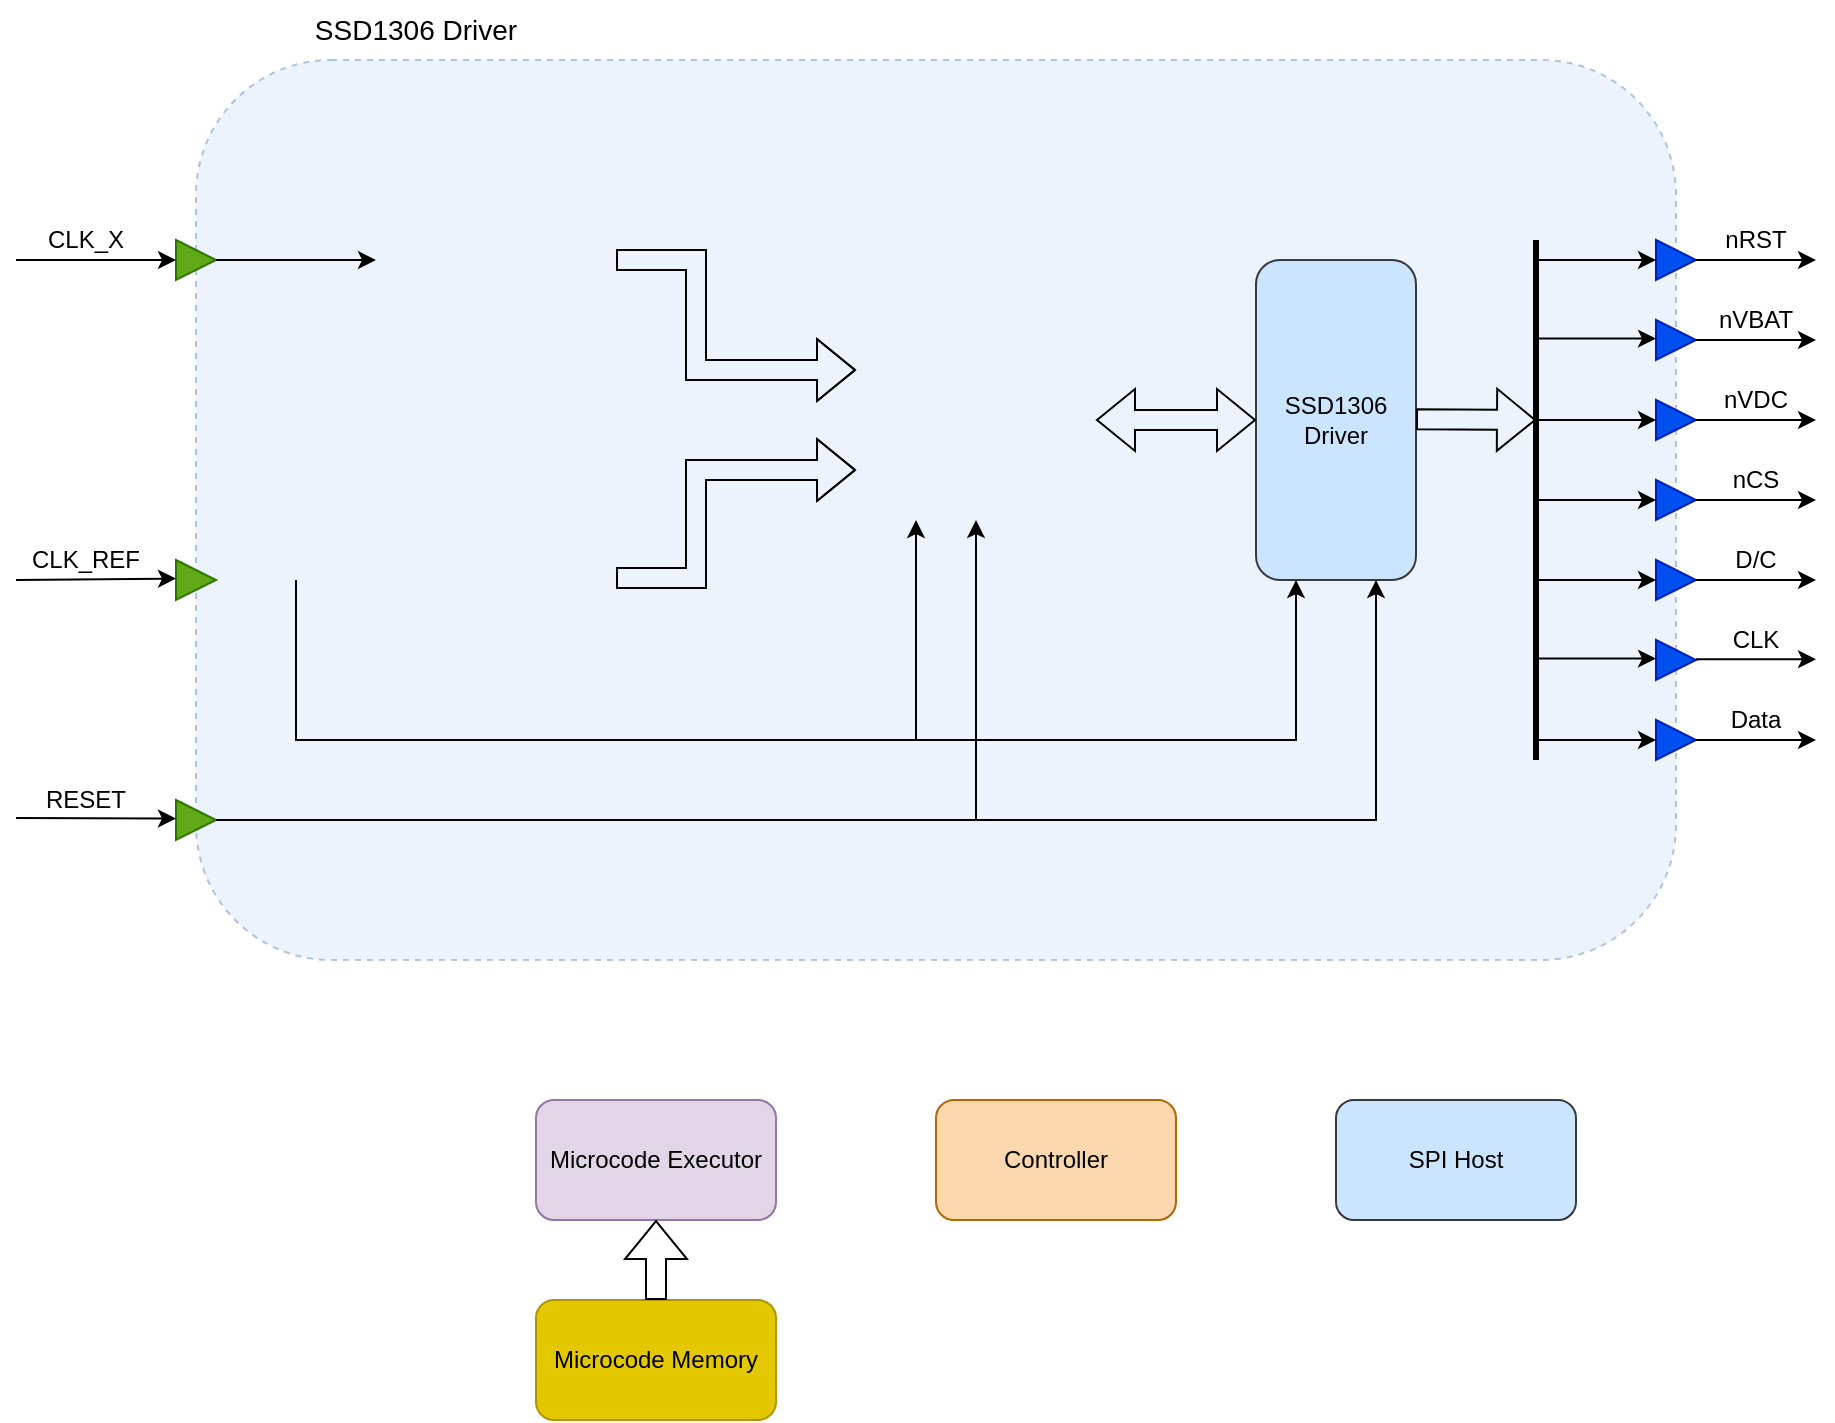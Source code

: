 <mxfile version="24.7.8">
  <diagram name="Page-1" id="R4XA7tSctUNUyfBh0-gc">
    <mxGraphModel dx="1502" dy="866" grid="1" gridSize="10" guides="1" tooltips="1" connect="1" arrows="1" fold="1" page="1" pageScale="1" pageWidth="1100" pageHeight="850" math="0" shadow="0">
      <root>
        <mxCell id="0" />
        <mxCell id="1" parent="0" />
        <mxCell id="vJI1p02DLTC_4uBa_MS3-52" value="" style="rounded=1;whiteSpace=wrap;html=1;fillColor=#dae8fc;dashed=1;strokeColor=#6c8ebf;opacity=50;" parent="1" vertex="1">
          <mxGeometry x="230" y="100" width="740" height="450" as="geometry" />
        </mxCell>
        <mxCell id="vJI1p02DLTC_4uBa_MS3-1" value="" style="triangle;whiteSpace=wrap;html=1;fillColor=#60a917;fontColor=#ffffff;strokeColor=#2D7600;" parent="1" vertex="1">
          <mxGeometry x="220" y="190" width="20" height="20" as="geometry" />
        </mxCell>
        <mxCell id="vJI1p02DLTC_4uBa_MS3-6" value="" style="triangle;whiteSpace=wrap;html=1;fillColor=#0050ef;fontColor=#ffffff;strokeColor=#001DBC;" parent="1" vertex="1">
          <mxGeometry x="960" y="190" width="20" height="20" as="geometry" />
        </mxCell>
        <mxCell id="vJI1p02DLTC_4uBa_MS3-7" value="" style="triangle;whiteSpace=wrap;html=1;fillColor=#0050ef;fontColor=#ffffff;strokeColor=#001DBC;" parent="1" vertex="1">
          <mxGeometry x="960" y="230" width="20" height="20" as="geometry" />
        </mxCell>
        <mxCell id="vJI1p02DLTC_4uBa_MS3-8" value="" style="triangle;whiteSpace=wrap;html=1;fillColor=#0050ef;fontColor=#ffffff;strokeColor=#001DBC;" parent="1" vertex="1">
          <mxGeometry x="960" y="270" width="20" height="20" as="geometry" />
        </mxCell>
        <mxCell id="vJI1p02DLTC_4uBa_MS3-9" value="" style="triangle;whiteSpace=wrap;html=1;fillColor=#0050ef;fontColor=#ffffff;strokeColor=#001DBC;" parent="1" vertex="1">
          <mxGeometry x="960" y="310" width="20" height="20" as="geometry" />
        </mxCell>
        <mxCell id="vJI1p02DLTC_4uBa_MS3-10" value="" style="triangle;whiteSpace=wrap;html=1;fillColor=#0050ef;fontColor=#ffffff;strokeColor=#001DBC;" parent="1" vertex="1">
          <mxGeometry x="960" y="350" width="20" height="20" as="geometry" />
        </mxCell>
        <mxCell id="vJI1p02DLTC_4uBa_MS3-11" value="" style="triangle;whiteSpace=wrap;html=1;fillColor=#0050ef;fontColor=#ffffff;strokeColor=#001DBC;" parent="1" vertex="1">
          <mxGeometry x="960" y="390" width="20" height="20" as="geometry" />
        </mxCell>
        <mxCell id="vJI1p02DLTC_4uBa_MS3-12" value="SSD1306&lt;div&gt;Driver&lt;/div&gt;" style="rounded=1;whiteSpace=wrap;html=1;fillColor=#cce5ff;strokeColor=#36393d;" parent="1" vertex="1">
          <mxGeometry x="760" y="200" width="80" height="160" as="geometry" />
        </mxCell>
        <mxCell id="vJI1p02DLTC_4uBa_MS3-13" value="nRST" style="text;html=1;align=center;verticalAlign=middle;whiteSpace=wrap;rounded=0;" parent="1" vertex="1">
          <mxGeometry x="980" y="180" width="60" height="20" as="geometry" />
        </mxCell>
        <mxCell id="vJI1p02DLTC_4uBa_MS3-14" value="nVBAT" style="text;html=1;align=center;verticalAlign=middle;whiteSpace=wrap;rounded=0;" parent="1" vertex="1">
          <mxGeometry x="980" y="220" width="60" height="20" as="geometry" />
        </mxCell>
        <mxCell id="vJI1p02DLTC_4uBa_MS3-15" value="nVDC" style="text;html=1;align=center;verticalAlign=middle;whiteSpace=wrap;rounded=0;" parent="1" vertex="1">
          <mxGeometry x="980" y="260" width="60" height="20" as="geometry" />
        </mxCell>
        <mxCell id="vJI1p02DLTC_4uBa_MS3-16" value="nCS" style="text;html=1;align=center;verticalAlign=middle;whiteSpace=wrap;rounded=0;" parent="1" vertex="1">
          <mxGeometry x="980" y="300" width="60" height="20" as="geometry" />
        </mxCell>
        <mxCell id="vJI1p02DLTC_4uBa_MS3-17" value="D/C" style="text;html=1;align=center;verticalAlign=middle;whiteSpace=wrap;rounded=0;" parent="1" vertex="1">
          <mxGeometry x="980" y="340" width="60" height="20" as="geometry" />
        </mxCell>
        <mxCell id="vJI1p02DLTC_4uBa_MS3-18" value="Data" style="text;html=1;align=center;verticalAlign=middle;whiteSpace=wrap;rounded=0;" parent="1" vertex="1">
          <mxGeometry x="980" y="420" width="60" height="20" as="geometry" />
        </mxCell>
        <mxCell id="vJI1p02DLTC_4uBa_MS3-19" value="CLK" style="text;html=1;align=center;verticalAlign=middle;whiteSpace=wrap;rounded=0;" parent="1" vertex="1">
          <mxGeometry x="980" y="380" width="60" height="20" as="geometry" />
        </mxCell>
        <mxCell id="vJI1p02DLTC_4uBa_MS3-20" value="" style="triangle;whiteSpace=wrap;html=1;fillColor=#0050ef;fontColor=#ffffff;strokeColor=#001DBC;" parent="1" vertex="1">
          <mxGeometry x="960" y="430" width="20" height="20" as="geometry" />
        </mxCell>
        <mxCell id="vJI1p02DLTC_4uBa_MS3-21" value="Microcode Memory" style="rounded=1;whiteSpace=wrap;html=1;fillColor=#e3c800;strokeColor=#B09500;fontColor=#000000;" parent="1" vertex="1">
          <mxGeometry x="400" y="720" width="120" height="60" as="geometry" />
        </mxCell>
        <mxCell id="vJI1p02DLTC_4uBa_MS3-22" value="Microcode Executor" style="rounded=1;whiteSpace=wrap;html=1;fillColor=#e1d5e7;strokeColor=#9673a6;" parent="1" vertex="1">
          <mxGeometry x="400" y="620" width="120" height="60" as="geometry" />
        </mxCell>
        <mxCell id="vJI1p02DLTC_4uBa_MS3-23" value="" style="shape=flexArrow;endArrow=classic;html=1;rounded=0;entryX=0;entryY=0.25;entryDx=0;entryDy=0;" parent="1" edge="1">
          <mxGeometry width="50" height="50" relative="1" as="geometry">
            <mxPoint x="440" y="200" as="sourcePoint" />
            <mxPoint x="560" y="255" as="targetPoint" />
            <Array as="points">
              <mxPoint x="480" y="200" />
              <mxPoint x="480" y="255" />
            </Array>
          </mxGeometry>
        </mxCell>
        <mxCell id="vJI1p02DLTC_4uBa_MS3-24" value="" style="triangle;whiteSpace=wrap;html=1;fillColor=#60a917;fontColor=#ffffff;strokeColor=#2D7600;" parent="1" vertex="1">
          <mxGeometry x="220" y="350" width="20" height="20" as="geometry" />
        </mxCell>
        <mxCell id="vJI1p02DLTC_4uBa_MS3-25" value="" style="triangle;whiteSpace=wrap;html=1;fillColor=#60a917;fontColor=#ffffff;strokeColor=#2D7600;" parent="1" vertex="1">
          <mxGeometry x="220" y="470" width="20" height="20" as="geometry" />
        </mxCell>
        <mxCell id="vJI1p02DLTC_4uBa_MS3-26" value="CLK_X" style="text;html=1;align=center;verticalAlign=middle;whiteSpace=wrap;rounded=0;" parent="1" vertex="1">
          <mxGeometry x="140" y="180" width="70" height="20" as="geometry" />
        </mxCell>
        <mxCell id="vJI1p02DLTC_4uBa_MS3-27" value="RESET" style="text;html=1;align=center;verticalAlign=middle;whiteSpace=wrap;rounded=0;" parent="1" vertex="1">
          <mxGeometry x="140" y="460" width="70" height="20" as="geometry" />
        </mxCell>
        <mxCell id="vJI1p02DLTC_4uBa_MS3-28" value="CLK_REF" style="text;html=1;align=center;verticalAlign=middle;whiteSpace=wrap;rounded=0;" parent="1" vertex="1">
          <mxGeometry x="140" y="340" width="70" height="20" as="geometry" />
        </mxCell>
        <mxCell id="vJI1p02DLTC_4uBa_MS3-30" value="" style="shape=flexArrow;endArrow=classic;html=1;rounded=0;entryX=0;entryY=0.75;entryDx=0;entryDy=0;" parent="1" edge="1">
          <mxGeometry width="50" height="50" relative="1" as="geometry">
            <mxPoint x="440" y="359" as="sourcePoint" />
            <mxPoint x="560" y="305" as="targetPoint" />
            <Array as="points">
              <mxPoint x="480" y="359" />
              <mxPoint x="480" y="305" />
            </Array>
          </mxGeometry>
        </mxCell>
        <mxCell id="vJI1p02DLTC_4uBa_MS3-31" value="" style="shape=flexArrow;endArrow=classic;html=1;rounded=0;entryX=0;entryY=0.5;entryDx=0;entryDy=0;exitX=1;exitY=0.5;exitDx=0;exitDy=0;startArrow=block;" parent="1" target="vJI1p02DLTC_4uBa_MS3-12" edge="1">
          <mxGeometry width="50" height="50" relative="1" as="geometry">
            <mxPoint x="680" y="280" as="sourcePoint" />
            <mxPoint x="570" y="490" as="targetPoint" />
          </mxGeometry>
        </mxCell>
        <mxCell id="vJI1p02DLTC_4uBa_MS3-33" value="" style="endArrow=classic;html=1;rounded=0;exitX=1;exitY=0.5;exitDx=0;exitDy=0;entryX=0;entryY=0.5;entryDx=0;entryDy=0;" parent="1" edge="1">
          <mxGeometry width="50" height="50" relative="1" as="geometry">
            <mxPoint x="240" y="200" as="sourcePoint" />
            <mxPoint x="320" y="200" as="targetPoint" />
          </mxGeometry>
        </mxCell>
        <mxCell id="vJI1p02DLTC_4uBa_MS3-34" value="" style="endArrow=classic;html=1;rounded=0;exitX=1;exitY=0.5;exitDx=0;exitDy=0;" parent="1" source="vJI1p02DLTC_4uBa_MS3-25" edge="1">
          <mxGeometry width="50" height="50" relative="1" as="geometry">
            <mxPoint x="240" y="520" as="sourcePoint" />
            <mxPoint x="820" y="360" as="targetPoint" />
            <Array as="points">
              <mxPoint x="820" y="480" />
            </Array>
          </mxGeometry>
        </mxCell>
        <mxCell id="vJI1p02DLTC_4uBa_MS3-35" value="" style="endArrow=classic;html=1;rounded=0;entryX=0.5;entryY=1;entryDx=0;entryDy=0;" parent="1" edge="1">
          <mxGeometry width="50" height="50" relative="1" as="geometry">
            <mxPoint x="620" y="480" as="sourcePoint" />
            <mxPoint x="620" y="330" as="targetPoint" />
          </mxGeometry>
        </mxCell>
        <mxCell id="vJI1p02DLTC_4uBa_MS3-37" value="" style="endArrow=classic;html=1;rounded=0;entryX=0.25;entryY=1;entryDx=0;entryDy=0;" parent="1" edge="1">
          <mxGeometry width="50" height="50" relative="1" as="geometry">
            <mxPoint x="590" y="440" as="sourcePoint" />
            <mxPoint x="590" y="330" as="targetPoint" />
          </mxGeometry>
        </mxCell>
        <mxCell id="vJI1p02DLTC_4uBa_MS3-39" value="" style="endArrow=classic;html=1;rounded=0;entryX=0.25;entryY=1;entryDx=0;entryDy=0;" parent="1" target="vJI1p02DLTC_4uBa_MS3-12" edge="1">
          <mxGeometry width="50" height="50" relative="1" as="geometry">
            <mxPoint x="280" y="360" as="sourcePoint" />
            <mxPoint x="790" y="360" as="targetPoint" />
            <Array as="points">
              <mxPoint x="280" y="440" />
              <mxPoint x="780" y="440" />
            </Array>
          </mxGeometry>
        </mxCell>
        <mxCell id="vJI1p02DLTC_4uBa_MS3-43" value="" style="shape=flexArrow;endArrow=classic;html=1;rounded=0;exitX=1;exitY=0.5;exitDx=0;exitDy=0;" parent="1" edge="1">
          <mxGeometry width="50" height="50" relative="1" as="geometry">
            <mxPoint x="840" y="279.66" as="sourcePoint" />
            <mxPoint x="900" y="280" as="targetPoint" />
          </mxGeometry>
        </mxCell>
        <mxCell id="vJI1p02DLTC_4uBa_MS3-44" value="" style="endArrow=classic;html=1;rounded=0;" parent="1" edge="1">
          <mxGeometry width="50" height="50" relative="1" as="geometry">
            <mxPoint x="900" y="280" as="sourcePoint" />
            <mxPoint x="960" y="280" as="targetPoint" />
          </mxGeometry>
        </mxCell>
        <mxCell id="vJI1p02DLTC_4uBa_MS3-45" value="" style="endArrow=none;html=1;rounded=0;strokeWidth=3;" parent="1" edge="1">
          <mxGeometry width="50" height="50" relative="1" as="geometry">
            <mxPoint x="900" y="450" as="sourcePoint" />
            <mxPoint x="900" y="190" as="targetPoint" />
          </mxGeometry>
        </mxCell>
        <mxCell id="vJI1p02DLTC_4uBa_MS3-46" value="" style="endArrow=classic;html=1;rounded=0;" parent="1" edge="1">
          <mxGeometry width="50" height="50" relative="1" as="geometry">
            <mxPoint x="900" y="320" as="sourcePoint" />
            <mxPoint x="960" y="320" as="targetPoint" />
          </mxGeometry>
        </mxCell>
        <mxCell id="vJI1p02DLTC_4uBa_MS3-47" value="" style="endArrow=classic;html=1;rounded=0;" parent="1" edge="1">
          <mxGeometry width="50" height="50" relative="1" as="geometry">
            <mxPoint x="900" y="360" as="sourcePoint" />
            <mxPoint x="960" y="360" as="targetPoint" />
          </mxGeometry>
        </mxCell>
        <mxCell id="vJI1p02DLTC_4uBa_MS3-48" value="" style="endArrow=classic;html=1;rounded=0;" parent="1" edge="1">
          <mxGeometry width="50" height="50" relative="1" as="geometry">
            <mxPoint x="900" y="399.31" as="sourcePoint" />
            <mxPoint x="960" y="399.31" as="targetPoint" />
          </mxGeometry>
        </mxCell>
        <mxCell id="vJI1p02DLTC_4uBa_MS3-49" value="" style="endArrow=classic;html=1;rounded=0;" parent="1" edge="1">
          <mxGeometry width="50" height="50" relative="1" as="geometry">
            <mxPoint x="900" y="239.31" as="sourcePoint" />
            <mxPoint x="960" y="239.31" as="targetPoint" />
          </mxGeometry>
        </mxCell>
        <mxCell id="vJI1p02DLTC_4uBa_MS3-50" value="" style="endArrow=classic;html=1;rounded=0;" parent="1" edge="1">
          <mxGeometry width="50" height="50" relative="1" as="geometry">
            <mxPoint x="900" y="200" as="sourcePoint" />
            <mxPoint x="960" y="200" as="targetPoint" />
          </mxGeometry>
        </mxCell>
        <mxCell id="vJI1p02DLTC_4uBa_MS3-51" value="" style="endArrow=classic;html=1;rounded=0;" parent="1" edge="1">
          <mxGeometry width="50" height="50" relative="1" as="geometry">
            <mxPoint x="900" y="440" as="sourcePoint" />
            <mxPoint x="960" y="440" as="targetPoint" />
          </mxGeometry>
        </mxCell>
        <mxCell id="vJI1p02DLTC_4uBa_MS3-53" value="" style="endArrow=classic;html=1;rounded=0;entryX=0;entryY=0.5;entryDx=0;entryDy=0;" parent="1" target="vJI1p02DLTC_4uBa_MS3-1" edge="1">
          <mxGeometry width="50" height="50" relative="1" as="geometry">
            <mxPoint x="140" y="200" as="sourcePoint" />
            <mxPoint x="80" y="470" as="targetPoint" />
          </mxGeometry>
        </mxCell>
        <mxCell id="vJI1p02DLTC_4uBa_MS3-54" value="" style="endArrow=classic;html=1;rounded=0;entryX=0;entryY=0.5;entryDx=0;entryDy=0;" parent="1" edge="1">
          <mxGeometry width="50" height="50" relative="1" as="geometry">
            <mxPoint x="140" y="360" as="sourcePoint" />
            <mxPoint x="220" y="359.31" as="targetPoint" />
          </mxGeometry>
        </mxCell>
        <mxCell id="vJI1p02DLTC_4uBa_MS3-55" value="" style="endArrow=classic;html=1;rounded=0;entryX=0;entryY=0.5;entryDx=0;entryDy=0;" parent="1" edge="1">
          <mxGeometry width="50" height="50" relative="1" as="geometry">
            <mxPoint x="140" y="479" as="sourcePoint" />
            <mxPoint x="220" y="479.31" as="targetPoint" />
          </mxGeometry>
        </mxCell>
        <mxCell id="vJI1p02DLTC_4uBa_MS3-56" value="" style="endArrow=classic;html=1;rounded=0;" parent="1" edge="1">
          <mxGeometry width="50" height="50" relative="1" as="geometry">
            <mxPoint x="980" y="440" as="sourcePoint" />
            <mxPoint x="1040" y="440" as="targetPoint" />
          </mxGeometry>
        </mxCell>
        <mxCell id="vJI1p02DLTC_4uBa_MS3-57" value="" style="endArrow=classic;html=1;rounded=0;" parent="1" edge="1">
          <mxGeometry width="50" height="50" relative="1" as="geometry">
            <mxPoint x="980" y="399.66" as="sourcePoint" />
            <mxPoint x="1040" y="399.66" as="targetPoint" />
          </mxGeometry>
        </mxCell>
        <mxCell id="vJI1p02DLTC_4uBa_MS3-58" value="" style="endArrow=classic;html=1;rounded=0;" parent="1" edge="1">
          <mxGeometry width="50" height="50" relative="1" as="geometry">
            <mxPoint x="980" y="360" as="sourcePoint" />
            <mxPoint x="1040" y="360" as="targetPoint" />
          </mxGeometry>
        </mxCell>
        <mxCell id="vJI1p02DLTC_4uBa_MS3-59" value="" style="endArrow=classic;html=1;rounded=0;" parent="1" edge="1">
          <mxGeometry width="50" height="50" relative="1" as="geometry">
            <mxPoint x="980" y="320" as="sourcePoint" />
            <mxPoint x="1040" y="320" as="targetPoint" />
          </mxGeometry>
        </mxCell>
        <mxCell id="vJI1p02DLTC_4uBa_MS3-60" value="" style="endArrow=classic;html=1;rounded=0;" parent="1" edge="1">
          <mxGeometry width="50" height="50" relative="1" as="geometry">
            <mxPoint x="980" y="280" as="sourcePoint" />
            <mxPoint x="1040" y="280" as="targetPoint" />
          </mxGeometry>
        </mxCell>
        <mxCell id="vJI1p02DLTC_4uBa_MS3-61" value="" style="endArrow=classic;html=1;rounded=0;" parent="1" edge="1">
          <mxGeometry width="50" height="50" relative="1" as="geometry">
            <mxPoint x="980" y="240" as="sourcePoint" />
            <mxPoint x="1040" y="240" as="targetPoint" />
          </mxGeometry>
        </mxCell>
        <mxCell id="vJI1p02DLTC_4uBa_MS3-62" value="" style="endArrow=classic;html=1;rounded=0;" parent="1" edge="1">
          <mxGeometry width="50" height="50" relative="1" as="geometry">
            <mxPoint x="980" y="200" as="sourcePoint" />
            <mxPoint x="1040" y="200" as="targetPoint" />
          </mxGeometry>
        </mxCell>
        <mxCell id="vJI1p02DLTC_4uBa_MS3-70" value="SSD1306 Driver" style="text;html=1;align=center;verticalAlign=middle;whiteSpace=wrap;rounded=0;fontSize=14;" parent="1" vertex="1">
          <mxGeometry x="280" y="70" width="120" height="30" as="geometry" />
        </mxCell>
        <mxCell id="1xbwsL6LyMTgYE030EHv-1" value="" style="shape=flexArrow;endArrow=classic;html=1;rounded=0;exitX=0.5;exitY=0;exitDx=0;exitDy=0;" edge="1" parent="1" source="vJI1p02DLTC_4uBa_MS3-21" target="vJI1p02DLTC_4uBa_MS3-22">
          <mxGeometry width="50" height="50" relative="1" as="geometry">
            <mxPoint x="520" y="470" as="sourcePoint" />
            <mxPoint x="570" y="420" as="targetPoint" />
          </mxGeometry>
        </mxCell>
        <mxCell id="1xbwsL6LyMTgYE030EHv-3" value="Controller" style="rounded=1;whiteSpace=wrap;html=1;fillColor=#fad7ac;strokeColor=#b46504;" vertex="1" parent="1">
          <mxGeometry x="600" y="620" width="120" height="60" as="geometry" />
        </mxCell>
        <mxCell id="1xbwsL6LyMTgYE030EHv-4" value="SPI Host" style="rounded=1;whiteSpace=wrap;html=1;fillColor=#cce5ff;strokeColor=#36393d;" vertex="1" parent="1">
          <mxGeometry x="800" y="620" width="120" height="60" as="geometry" />
        </mxCell>
      </root>
    </mxGraphModel>
  </diagram>
</mxfile>
